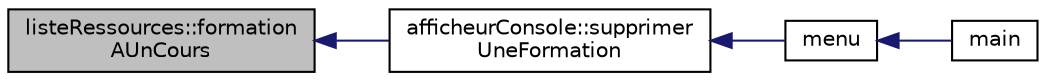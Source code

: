 digraph "listeRessources::formationAUnCours"
{
  edge [fontname="Helvetica",fontsize="10",labelfontname="Helvetica",labelfontsize="10"];
  node [fontname="Helvetica",fontsize="10",shape=record];
  rankdir="LR";
  Node29 [label="listeRessources::formation\lAUnCours",height=0.2,width=0.4,color="black", fillcolor="grey75", style="filled", fontcolor="black"];
  Node29 -> Node30 [dir="back",color="midnightblue",fontsize="10",style="solid"];
  Node30 [label="afficheurConsole::supprimer\lUneFormation",height=0.2,width=0.4,color="black", fillcolor="white", style="filled",URL="$classafficheur_console.html#a74bb005f3fb1022ebf5813624dab4ca6"];
  Node30 -> Node31 [dir="back",color="midnightblue",fontsize="10",style="solid"];
  Node31 [label="menu",height=0.2,width=0.4,color="black", fillcolor="white", style="filled",URL="$main_8cpp.html#aaeb94d4bc6770f26e4bcfb2f9fcc9b15"];
  Node31 -> Node32 [dir="back",color="midnightblue",fontsize="10",style="solid"];
  Node32 [label="main",height=0.2,width=0.4,color="black", fillcolor="white", style="filled",URL="$main_8cpp.html#ae66f6b31b5ad750f1fe042a706a4e3d4"];
}
